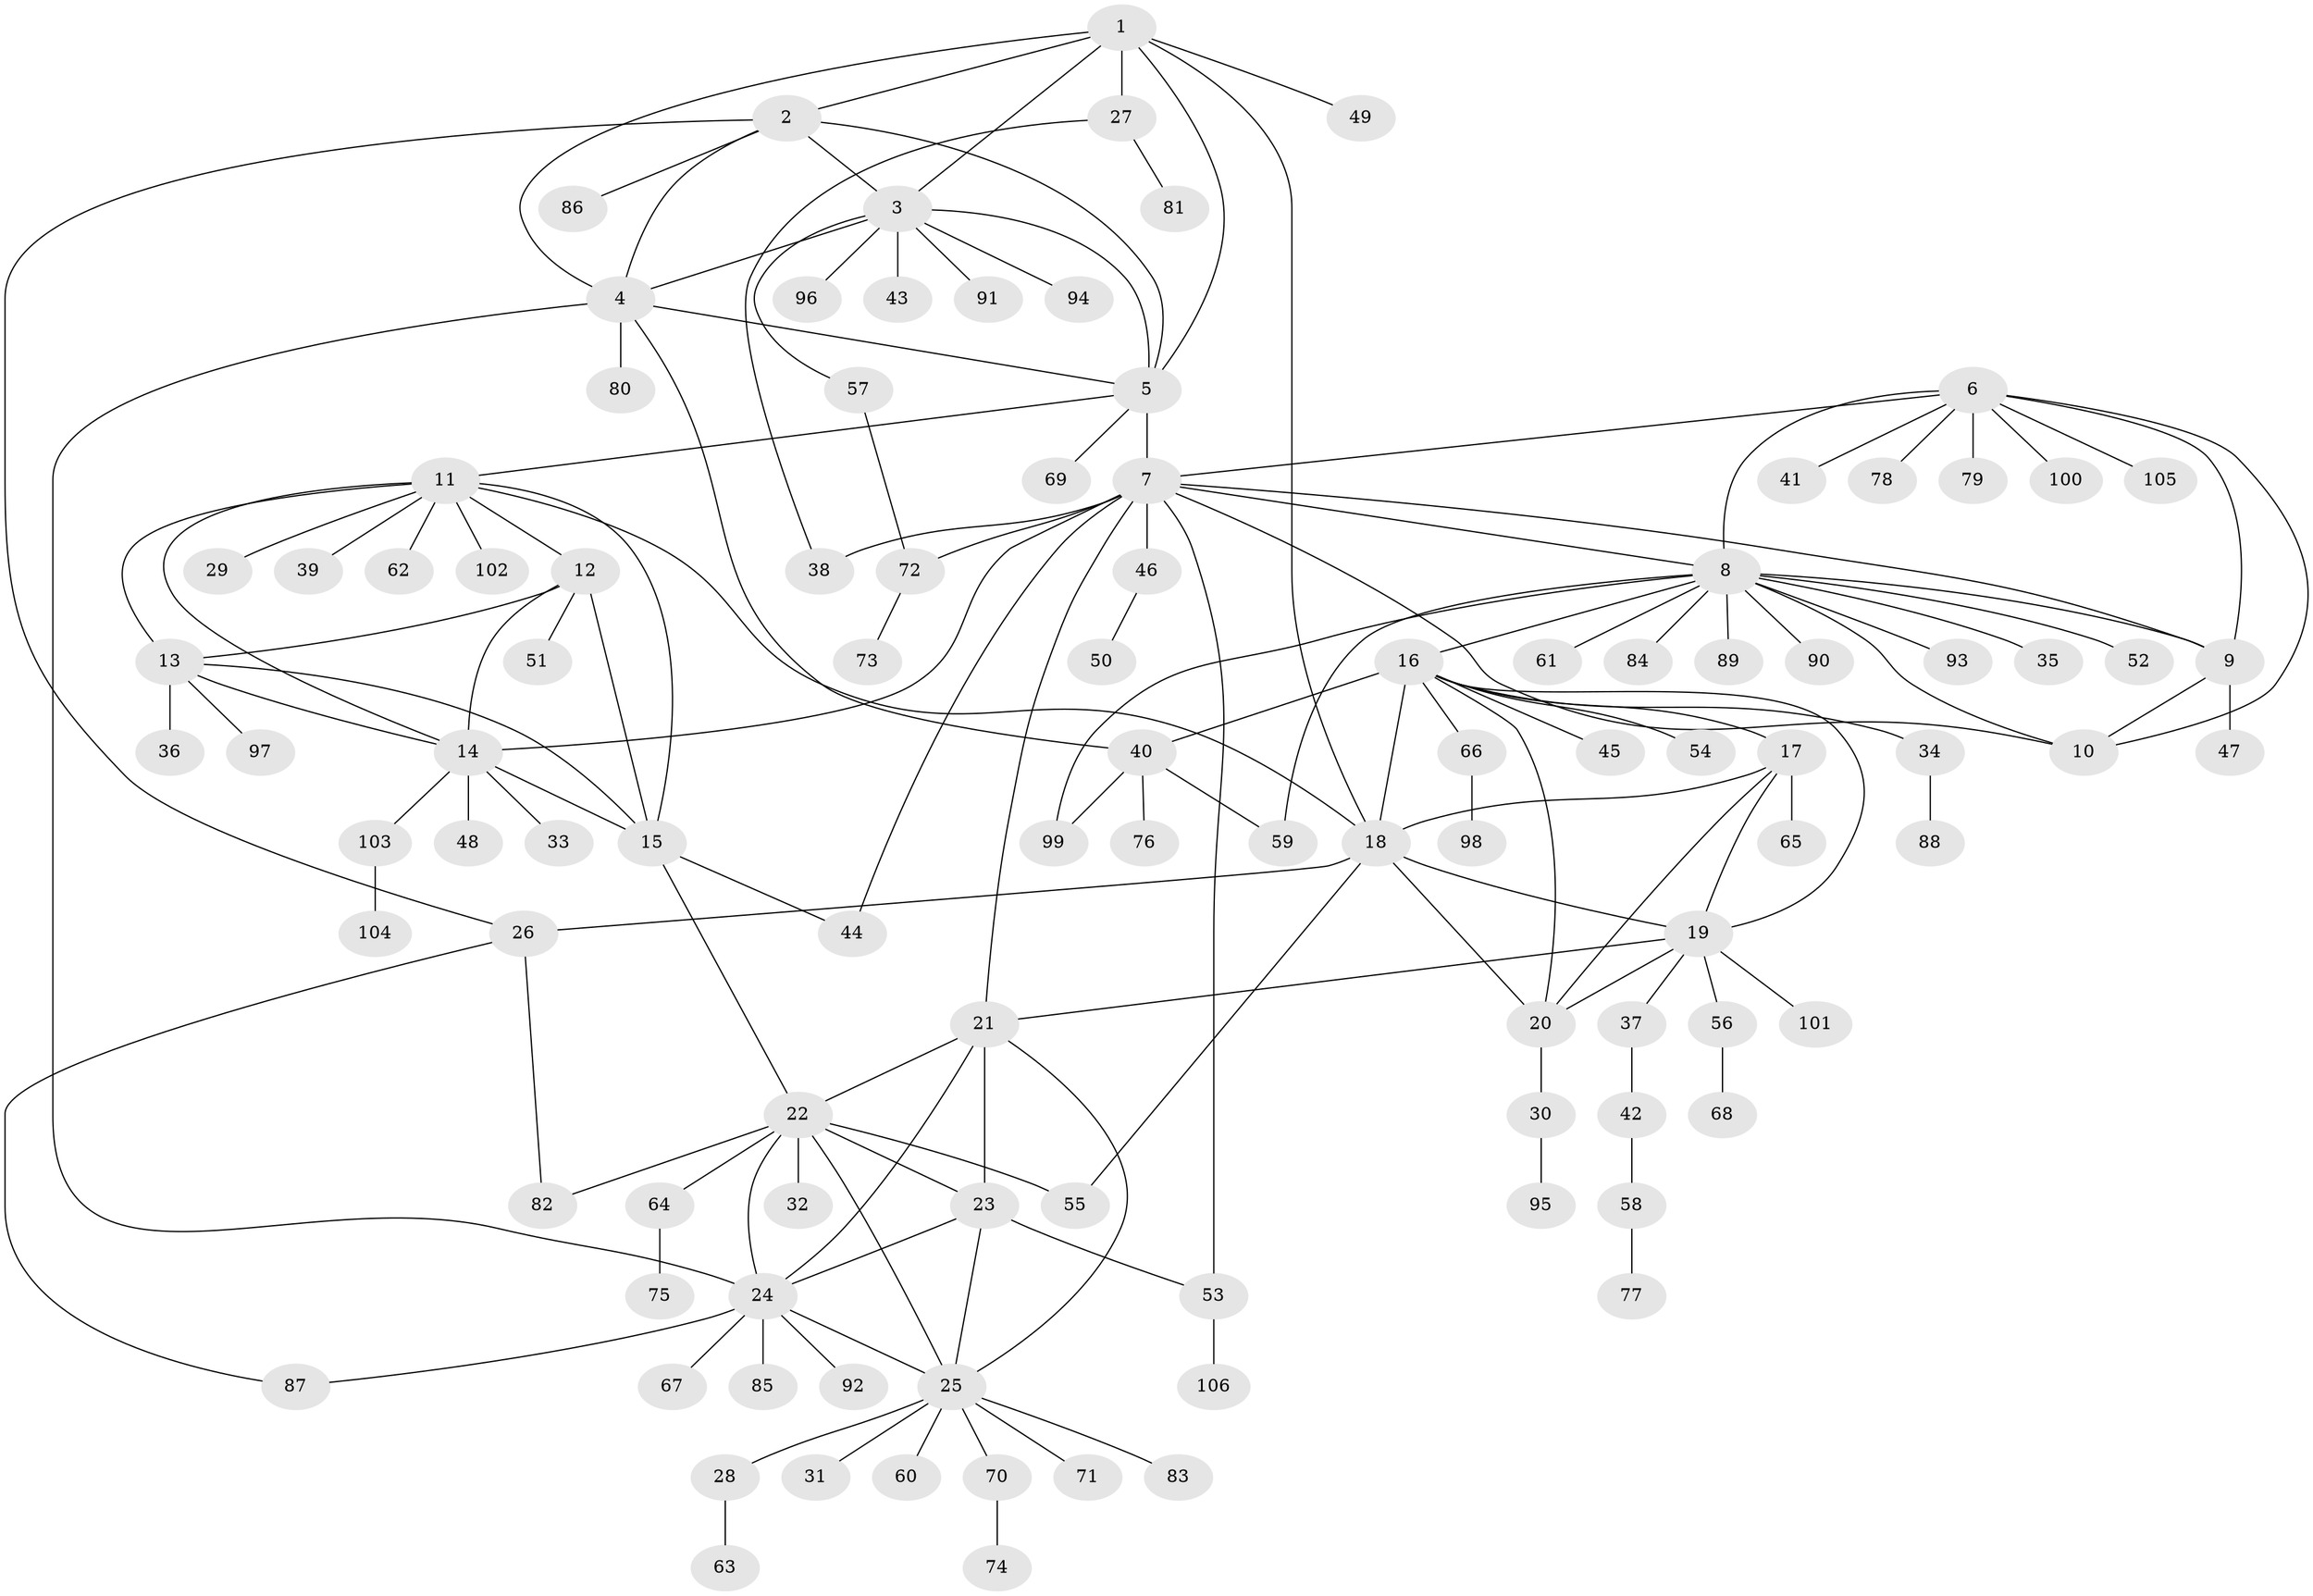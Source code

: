 // coarse degree distribution, {6: 0.031746031746031744, 3: 0.07936507936507936, 5: 0.015873015873015872, 7: 0.015873015873015872, 16: 0.015873015873015872, 1: 0.746031746031746, 9: 0.015873015873015872, 2: 0.031746031746031744, 11: 0.015873015873015872, 14: 0.015873015873015872, 12: 0.015873015873015872}
// Generated by graph-tools (version 1.1) at 2025/58/03/04/25 21:58:20]
// undirected, 106 vertices, 152 edges
graph export_dot {
graph [start="1"]
  node [color=gray90,style=filled];
  1;
  2;
  3;
  4;
  5;
  6;
  7;
  8;
  9;
  10;
  11;
  12;
  13;
  14;
  15;
  16;
  17;
  18;
  19;
  20;
  21;
  22;
  23;
  24;
  25;
  26;
  27;
  28;
  29;
  30;
  31;
  32;
  33;
  34;
  35;
  36;
  37;
  38;
  39;
  40;
  41;
  42;
  43;
  44;
  45;
  46;
  47;
  48;
  49;
  50;
  51;
  52;
  53;
  54;
  55;
  56;
  57;
  58;
  59;
  60;
  61;
  62;
  63;
  64;
  65;
  66;
  67;
  68;
  69;
  70;
  71;
  72;
  73;
  74;
  75;
  76;
  77;
  78;
  79;
  80;
  81;
  82;
  83;
  84;
  85;
  86;
  87;
  88;
  89;
  90;
  91;
  92;
  93;
  94;
  95;
  96;
  97;
  98;
  99;
  100;
  101;
  102;
  103;
  104;
  105;
  106;
  1 -- 2;
  1 -- 3;
  1 -- 4;
  1 -- 5;
  1 -- 18;
  1 -- 27;
  1 -- 49;
  2 -- 3;
  2 -- 4;
  2 -- 5;
  2 -- 26;
  2 -- 86;
  3 -- 4;
  3 -- 5;
  3 -- 43;
  3 -- 57;
  3 -- 91;
  3 -- 94;
  3 -- 96;
  4 -- 5;
  4 -- 24;
  4 -- 40;
  4 -- 80;
  5 -- 7;
  5 -- 11;
  5 -- 69;
  6 -- 7;
  6 -- 8;
  6 -- 9;
  6 -- 10;
  6 -- 41;
  6 -- 78;
  6 -- 79;
  6 -- 100;
  6 -- 105;
  7 -- 8;
  7 -- 9;
  7 -- 10;
  7 -- 14;
  7 -- 21;
  7 -- 38;
  7 -- 44;
  7 -- 46;
  7 -- 53;
  7 -- 72;
  8 -- 9;
  8 -- 10;
  8 -- 16;
  8 -- 35;
  8 -- 52;
  8 -- 59;
  8 -- 61;
  8 -- 84;
  8 -- 89;
  8 -- 90;
  8 -- 93;
  8 -- 99;
  9 -- 10;
  9 -- 47;
  11 -- 12;
  11 -- 13;
  11 -- 14;
  11 -- 15;
  11 -- 18;
  11 -- 29;
  11 -- 39;
  11 -- 62;
  11 -- 102;
  12 -- 13;
  12 -- 14;
  12 -- 15;
  12 -- 51;
  13 -- 14;
  13 -- 15;
  13 -- 36;
  13 -- 97;
  14 -- 15;
  14 -- 33;
  14 -- 48;
  14 -- 103;
  15 -- 22;
  15 -- 44;
  16 -- 17;
  16 -- 18;
  16 -- 19;
  16 -- 20;
  16 -- 34;
  16 -- 40;
  16 -- 45;
  16 -- 54;
  16 -- 66;
  17 -- 18;
  17 -- 19;
  17 -- 20;
  17 -- 65;
  18 -- 19;
  18 -- 20;
  18 -- 26;
  18 -- 55;
  19 -- 20;
  19 -- 21;
  19 -- 37;
  19 -- 56;
  19 -- 101;
  20 -- 30;
  21 -- 22;
  21 -- 23;
  21 -- 24;
  21 -- 25;
  22 -- 23;
  22 -- 24;
  22 -- 25;
  22 -- 32;
  22 -- 55;
  22 -- 64;
  22 -- 82;
  23 -- 24;
  23 -- 25;
  23 -- 53;
  24 -- 25;
  24 -- 67;
  24 -- 85;
  24 -- 87;
  24 -- 92;
  25 -- 28;
  25 -- 31;
  25 -- 60;
  25 -- 70;
  25 -- 71;
  25 -- 83;
  26 -- 82;
  26 -- 87;
  27 -- 38;
  27 -- 81;
  28 -- 63;
  30 -- 95;
  34 -- 88;
  37 -- 42;
  40 -- 59;
  40 -- 76;
  40 -- 99;
  42 -- 58;
  46 -- 50;
  53 -- 106;
  56 -- 68;
  57 -- 72;
  58 -- 77;
  64 -- 75;
  66 -- 98;
  70 -- 74;
  72 -- 73;
  103 -- 104;
}
